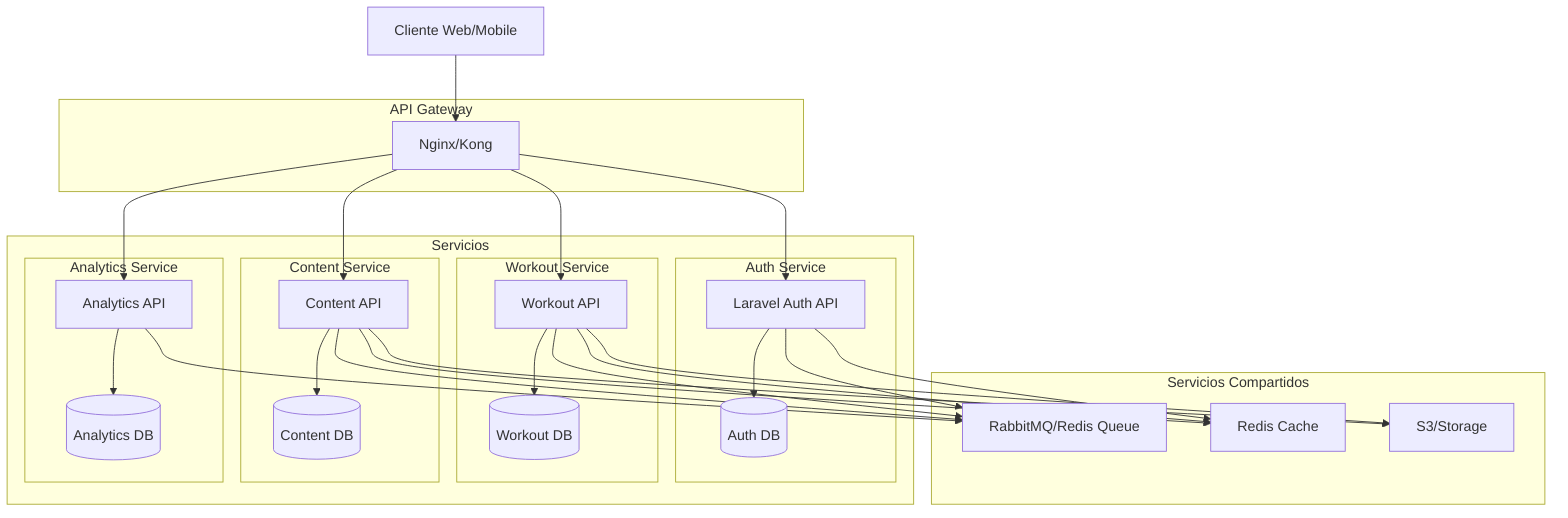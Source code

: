 graph TB
    subgraph "API Gateway"
        GW[Nginx/Kong]
    end

    subgraph "Servicios"
        subgraph "Auth Service"
            AS[Laravel Auth API]
            ADB[(Auth DB)]
        end

        subgraph "Workout Service"
            WS[Workout API]
            WDB[(Workout DB)]
        end

        subgraph "Content Service"
            CS[Content API]
            CDB[(Content DB)]
        end

        subgraph "Analytics Service"
            ANS[Analytics API]
            ANDB[(Analytics DB)]
        end
    end

    subgraph "Servicios Compartidos"
        Q[RabbitMQ/Redis Queue]
        C[Redis Cache]
        S[S3/Storage]
    end

    Client[Cliente Web/Mobile]

    Client --> GW
    GW --> AS
    GW --> WS
    GW --> CS
    GW --> ANS

    AS --> ADB
    WS --> WDB
    CS --> CDB
    ANS --> ANDB

    AS --> Q
    WS --> Q
    CS --> Q
    ANS --> Q

    AS --> C
    WS --> C
    CS --> C

    WS --> S
    CS --> S